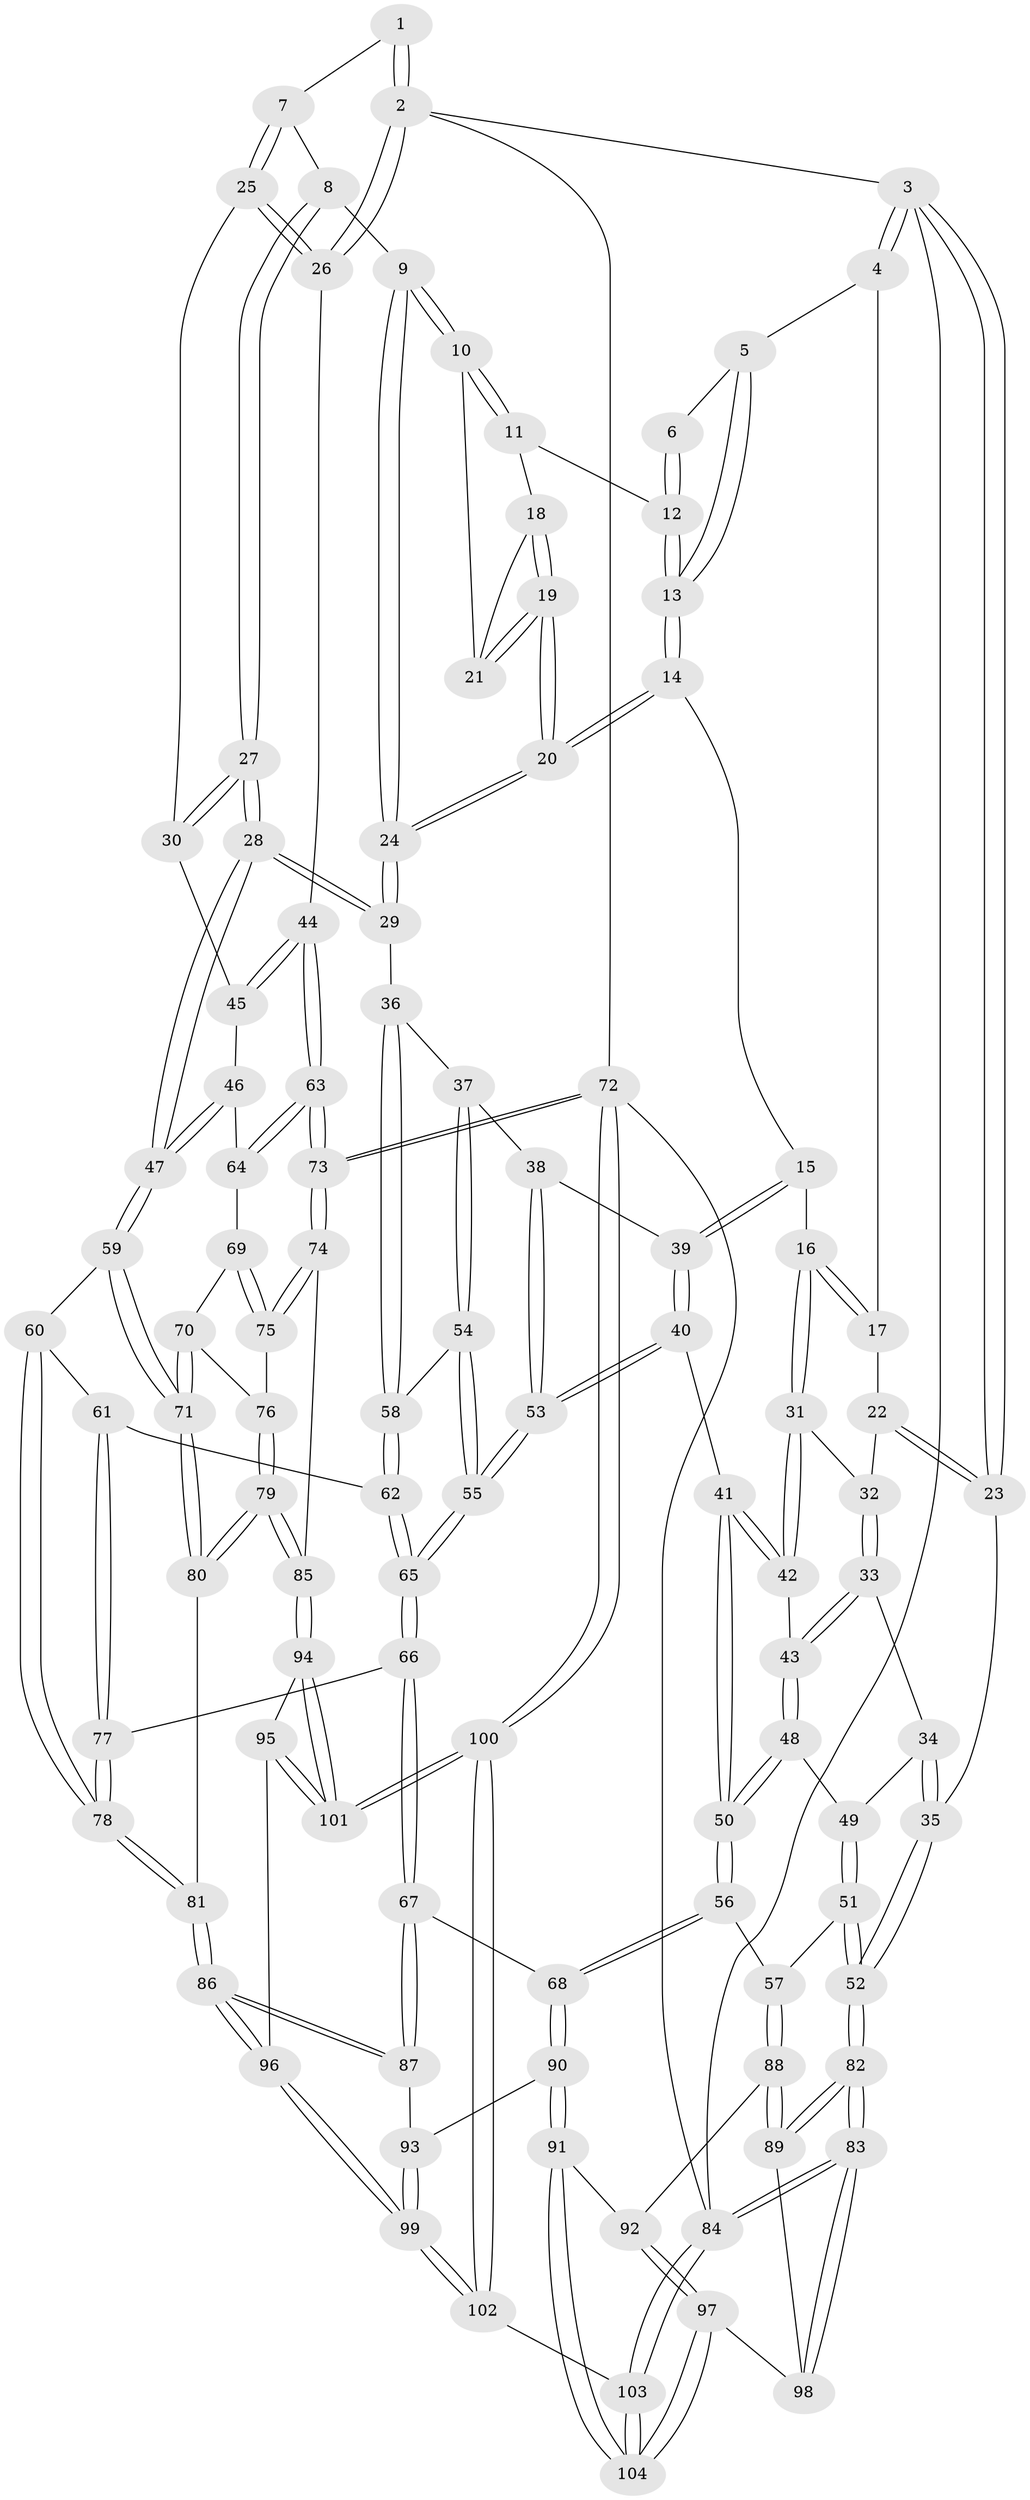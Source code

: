 // coarse degree distribution, {5: 0.09375, 4: 0.25, 3: 0.40625, 2: 0.25}
// Generated by graph-tools (version 1.1) at 2025/54/03/04/25 22:54:46]
// undirected, 104 vertices, 257 edges
graph export_dot {
  node [color=gray90,style=filled];
  1 [pos="+0.7841973246051761+0"];
  2 [pos="+1+0"];
  3 [pos="+0+0"];
  4 [pos="+0.18157555324470787+0"];
  5 [pos="+0.25871498630263884+0"];
  6 [pos="+0.5632947644673765+0"];
  7 [pos="+0.8172792834334105+0.029928987921147836"];
  8 [pos="+0.7950117202139885+0.05474118533410931"];
  9 [pos="+0.7919896666885482+0.056469479005480994"];
  10 [pos="+0.7631226336817114+0.06995851624435921"];
  11 [pos="+0.5979074025424643+0.06609755152375918"];
  12 [pos="+0.5533655084910646+0.017775129091261554"];
  13 [pos="+0.44628132352580135+0.17062386098544205"];
  14 [pos="+0.445450727650879+0.17551977047274755"];
  15 [pos="+0.43017712257074375+0.1872261184096665"];
  16 [pos="+0.24039431686766569+0.19434148345137475"];
  17 [pos="+0.18423118552553785+0"];
  18 [pos="+0.6105902815144548+0.10159233761265943"];
  19 [pos="+0.619530133204369+0.2084022555761842"];
  20 [pos="+0.610848183887458+0.23269943336182183"];
  21 [pos="+0.719860564896422+0.10267810152255595"];
  22 [pos="+0.00930056527845754+0.17211353891563935"];
  23 [pos="+0+0.13881579010906647"];
  24 [pos="+0.6520529270495083+0.29884860433884813"];
  25 [pos="+0.914240377679117+0.1137520281321771"];
  26 [pos="+1+0.2140308454456241"];
  27 [pos="+0.7578156553035801+0.32775000479536204"];
  28 [pos="+0.7398254062778665+0.3490362360651322"];
  29 [pos="+0.6632757686699486+0.32058713009373124"];
  30 [pos="+0.8370225781679805+0.2777447026754715"];
  31 [pos="+0.23872962323261052+0.19716295117691726"];
  32 [pos="+0.052335316234525385+0.20467490447230152"];
  33 [pos="+0.0540022649974735+0.31535801829444843"];
  34 [pos="+0.03857029246029223+0.32630738317563285"];
  35 [pos="+0+0.4040127575803893"];
  36 [pos="+0.6422764627556067+0.33450091890131556"];
  37 [pos="+0.5064084860343546+0.3620445157932864"];
  38 [pos="+0.5027519857270814+0.3600143332817683"];
  39 [pos="+0.431482752049446+0.2875463065892171"];
  40 [pos="+0.34884556323598387+0.3936008597314547"];
  41 [pos="+0.3278578812558438+0.3925000789897704"];
  42 [pos="+0.2356128733475826+0.21727383250434898"];
  43 [pos="+0.15797799782174465+0.32316714338635316"];
  44 [pos="+1+0.21494967879458032"];
  45 [pos="+0.9741326601505127+0.2868056966711654"];
  46 [pos="+0.8762048318192986+0.40248223836139735"];
  47 [pos="+0.7623833963026582+0.39336583667691605"];
  48 [pos="+0.16244484011803945+0.3620712587934346"];
  49 [pos="+0.07275416141828725+0.39200150618043955"];
  50 [pos="+0.1954930202187061+0.5031738119884082"];
  51 [pos="+0.08880726774960612+0.5622128472765795"];
  52 [pos="+0+0.5251499343847145"];
  53 [pos="+0.3730168821295081+0.4127014914892915"];
  54 [pos="+0.48205280860604244+0.4571934350511666"];
  55 [pos="+0.4374235060249921+0.4925651744587398"];
  56 [pos="+0.18071191549456583+0.5418464306570882"];
  57 [pos="+0.12226853435272012+0.5712338633781768"];
  58 [pos="+0.5715370149435597+0.4613530237217141"];
  59 [pos="+0.7591307009969633+0.48412295132924693"];
  60 [pos="+0.6990592182305155+0.5151132762072864"];
  61 [pos="+0.6033510192027282+0.529407798132932"];
  62 [pos="+0.5813801732276369+0.49472822538184524"];
  63 [pos="+1+0.40724402218498623"];
  64 [pos="+0.9720964171128984+0.44349108262805287"];
  65 [pos="+0.43429675114175587+0.5491928080693155"];
  66 [pos="+0.42676424163031806+0.5904349714232973"];
  67 [pos="+0.4248451549907561+0.5926095824805673"];
  68 [pos="+0.36282591746965653+0.623346564974852"];
  69 [pos="+0.9296218733911652+0.508604277887184"];
  70 [pos="+0.879268973796272+0.5331148216411794"];
  71 [pos="+0.7639568586368309+0.4921918711140055"];
  72 [pos="+1+1"];
  73 [pos="+1+0.6886591798250625"];
  74 [pos="+1+0.6879713689268594"];
  75 [pos="+0.9869982855139673+0.6050859220317347"];
  76 [pos="+0.8907636937860334+0.5621802282436088"];
  77 [pos="+0.5687679718372189+0.5929578050800457"];
  78 [pos="+0.6315892996856284+0.6720924500217698"];
  79 [pos="+0.8529564357560666+0.7150887306542532"];
  80 [pos="+0.7796585439280018+0.63696007426668"];
  81 [pos="+0.6326972360892088+0.6749419827177241"];
  82 [pos="+0+0.9912274019933468"];
  83 [pos="+0+1"];
  84 [pos="+0+1"];
  85 [pos="+0.8665064192075573+0.7375410078871395"];
  86 [pos="+0.6134067140502993+0.7448440561069453"];
  87 [pos="+0.5146446360036834+0.7120675022564317"];
  88 [pos="+0.12667912498007333+0.6548294790391106"];
  89 [pos="+0.07048753230941719+0.755608457104607"];
  90 [pos="+0.3473700104155731+0.7706233444880867"];
  91 [pos="+0.32831042290519724+0.7952211532161929"];
  92 [pos="+0.16941938550213922+0.7094231930353586"];
  93 [pos="+0.4399944226922442+0.7830456854152348"];
  94 [pos="+0.865967560690862+0.7385384413387714"];
  95 [pos="+0.6299581393380256+0.7854948520229579"];
  96 [pos="+0.6234401206852167+0.7833062296858335"];
  97 [pos="+0.1755848480127081+0.8784483359311543"];
  98 [pos="+0.1463602361062787+0.881353229268391"];
  99 [pos="+0.5508208995562751+0.8680736069459164"];
  100 [pos="+0.8783079010806644+1"];
  101 [pos="+0.8364207140053732+1"];
  102 [pos="+0.4873982036576795+1"];
  103 [pos="+0.4059721683352975+1"];
  104 [pos="+0.29731664897325516+0.9062995601275236"];
  1 -- 2;
  1 -- 2;
  1 -- 7;
  2 -- 3;
  2 -- 26;
  2 -- 26;
  2 -- 72;
  3 -- 4;
  3 -- 4;
  3 -- 23;
  3 -- 23;
  3 -- 84;
  4 -- 5;
  4 -- 17;
  5 -- 6;
  5 -- 13;
  5 -- 13;
  6 -- 12;
  6 -- 12;
  7 -- 8;
  7 -- 25;
  7 -- 25;
  8 -- 9;
  8 -- 27;
  8 -- 27;
  9 -- 10;
  9 -- 10;
  9 -- 24;
  9 -- 24;
  10 -- 11;
  10 -- 11;
  10 -- 21;
  11 -- 12;
  11 -- 18;
  12 -- 13;
  12 -- 13;
  13 -- 14;
  13 -- 14;
  14 -- 15;
  14 -- 20;
  14 -- 20;
  15 -- 16;
  15 -- 39;
  15 -- 39;
  16 -- 17;
  16 -- 17;
  16 -- 31;
  16 -- 31;
  17 -- 22;
  18 -- 19;
  18 -- 19;
  18 -- 21;
  19 -- 20;
  19 -- 20;
  19 -- 21;
  19 -- 21;
  20 -- 24;
  20 -- 24;
  22 -- 23;
  22 -- 23;
  22 -- 32;
  23 -- 35;
  24 -- 29;
  24 -- 29;
  25 -- 26;
  25 -- 26;
  25 -- 30;
  26 -- 44;
  27 -- 28;
  27 -- 28;
  27 -- 30;
  27 -- 30;
  28 -- 29;
  28 -- 29;
  28 -- 47;
  28 -- 47;
  29 -- 36;
  30 -- 45;
  31 -- 32;
  31 -- 42;
  31 -- 42;
  32 -- 33;
  32 -- 33;
  33 -- 34;
  33 -- 43;
  33 -- 43;
  34 -- 35;
  34 -- 35;
  34 -- 49;
  35 -- 52;
  35 -- 52;
  36 -- 37;
  36 -- 58;
  36 -- 58;
  37 -- 38;
  37 -- 54;
  37 -- 54;
  38 -- 39;
  38 -- 53;
  38 -- 53;
  39 -- 40;
  39 -- 40;
  40 -- 41;
  40 -- 53;
  40 -- 53;
  41 -- 42;
  41 -- 42;
  41 -- 50;
  41 -- 50;
  42 -- 43;
  43 -- 48;
  43 -- 48;
  44 -- 45;
  44 -- 45;
  44 -- 63;
  44 -- 63;
  45 -- 46;
  46 -- 47;
  46 -- 47;
  46 -- 64;
  47 -- 59;
  47 -- 59;
  48 -- 49;
  48 -- 50;
  48 -- 50;
  49 -- 51;
  49 -- 51;
  50 -- 56;
  50 -- 56;
  51 -- 52;
  51 -- 52;
  51 -- 57;
  52 -- 82;
  52 -- 82;
  53 -- 55;
  53 -- 55;
  54 -- 55;
  54 -- 55;
  54 -- 58;
  55 -- 65;
  55 -- 65;
  56 -- 57;
  56 -- 68;
  56 -- 68;
  57 -- 88;
  57 -- 88;
  58 -- 62;
  58 -- 62;
  59 -- 60;
  59 -- 71;
  59 -- 71;
  60 -- 61;
  60 -- 78;
  60 -- 78;
  61 -- 62;
  61 -- 77;
  61 -- 77;
  62 -- 65;
  62 -- 65;
  63 -- 64;
  63 -- 64;
  63 -- 73;
  63 -- 73;
  64 -- 69;
  65 -- 66;
  65 -- 66;
  66 -- 67;
  66 -- 67;
  66 -- 77;
  67 -- 68;
  67 -- 87;
  67 -- 87;
  68 -- 90;
  68 -- 90;
  69 -- 70;
  69 -- 75;
  69 -- 75;
  70 -- 71;
  70 -- 71;
  70 -- 76;
  71 -- 80;
  71 -- 80;
  72 -- 73;
  72 -- 73;
  72 -- 100;
  72 -- 100;
  72 -- 84;
  73 -- 74;
  73 -- 74;
  74 -- 75;
  74 -- 75;
  74 -- 85;
  75 -- 76;
  76 -- 79;
  76 -- 79;
  77 -- 78;
  77 -- 78;
  78 -- 81;
  78 -- 81;
  79 -- 80;
  79 -- 80;
  79 -- 85;
  79 -- 85;
  80 -- 81;
  81 -- 86;
  81 -- 86;
  82 -- 83;
  82 -- 83;
  82 -- 89;
  82 -- 89;
  83 -- 84;
  83 -- 84;
  83 -- 98;
  83 -- 98;
  84 -- 103;
  84 -- 103;
  85 -- 94;
  85 -- 94;
  86 -- 87;
  86 -- 87;
  86 -- 96;
  86 -- 96;
  87 -- 93;
  88 -- 89;
  88 -- 89;
  88 -- 92;
  89 -- 98;
  90 -- 91;
  90 -- 91;
  90 -- 93;
  91 -- 92;
  91 -- 104;
  91 -- 104;
  92 -- 97;
  92 -- 97;
  93 -- 99;
  93 -- 99;
  94 -- 95;
  94 -- 101;
  94 -- 101;
  95 -- 96;
  95 -- 101;
  95 -- 101;
  96 -- 99;
  96 -- 99;
  97 -- 98;
  97 -- 104;
  97 -- 104;
  99 -- 102;
  99 -- 102;
  100 -- 101;
  100 -- 101;
  100 -- 102;
  100 -- 102;
  102 -- 103;
  103 -- 104;
  103 -- 104;
}
